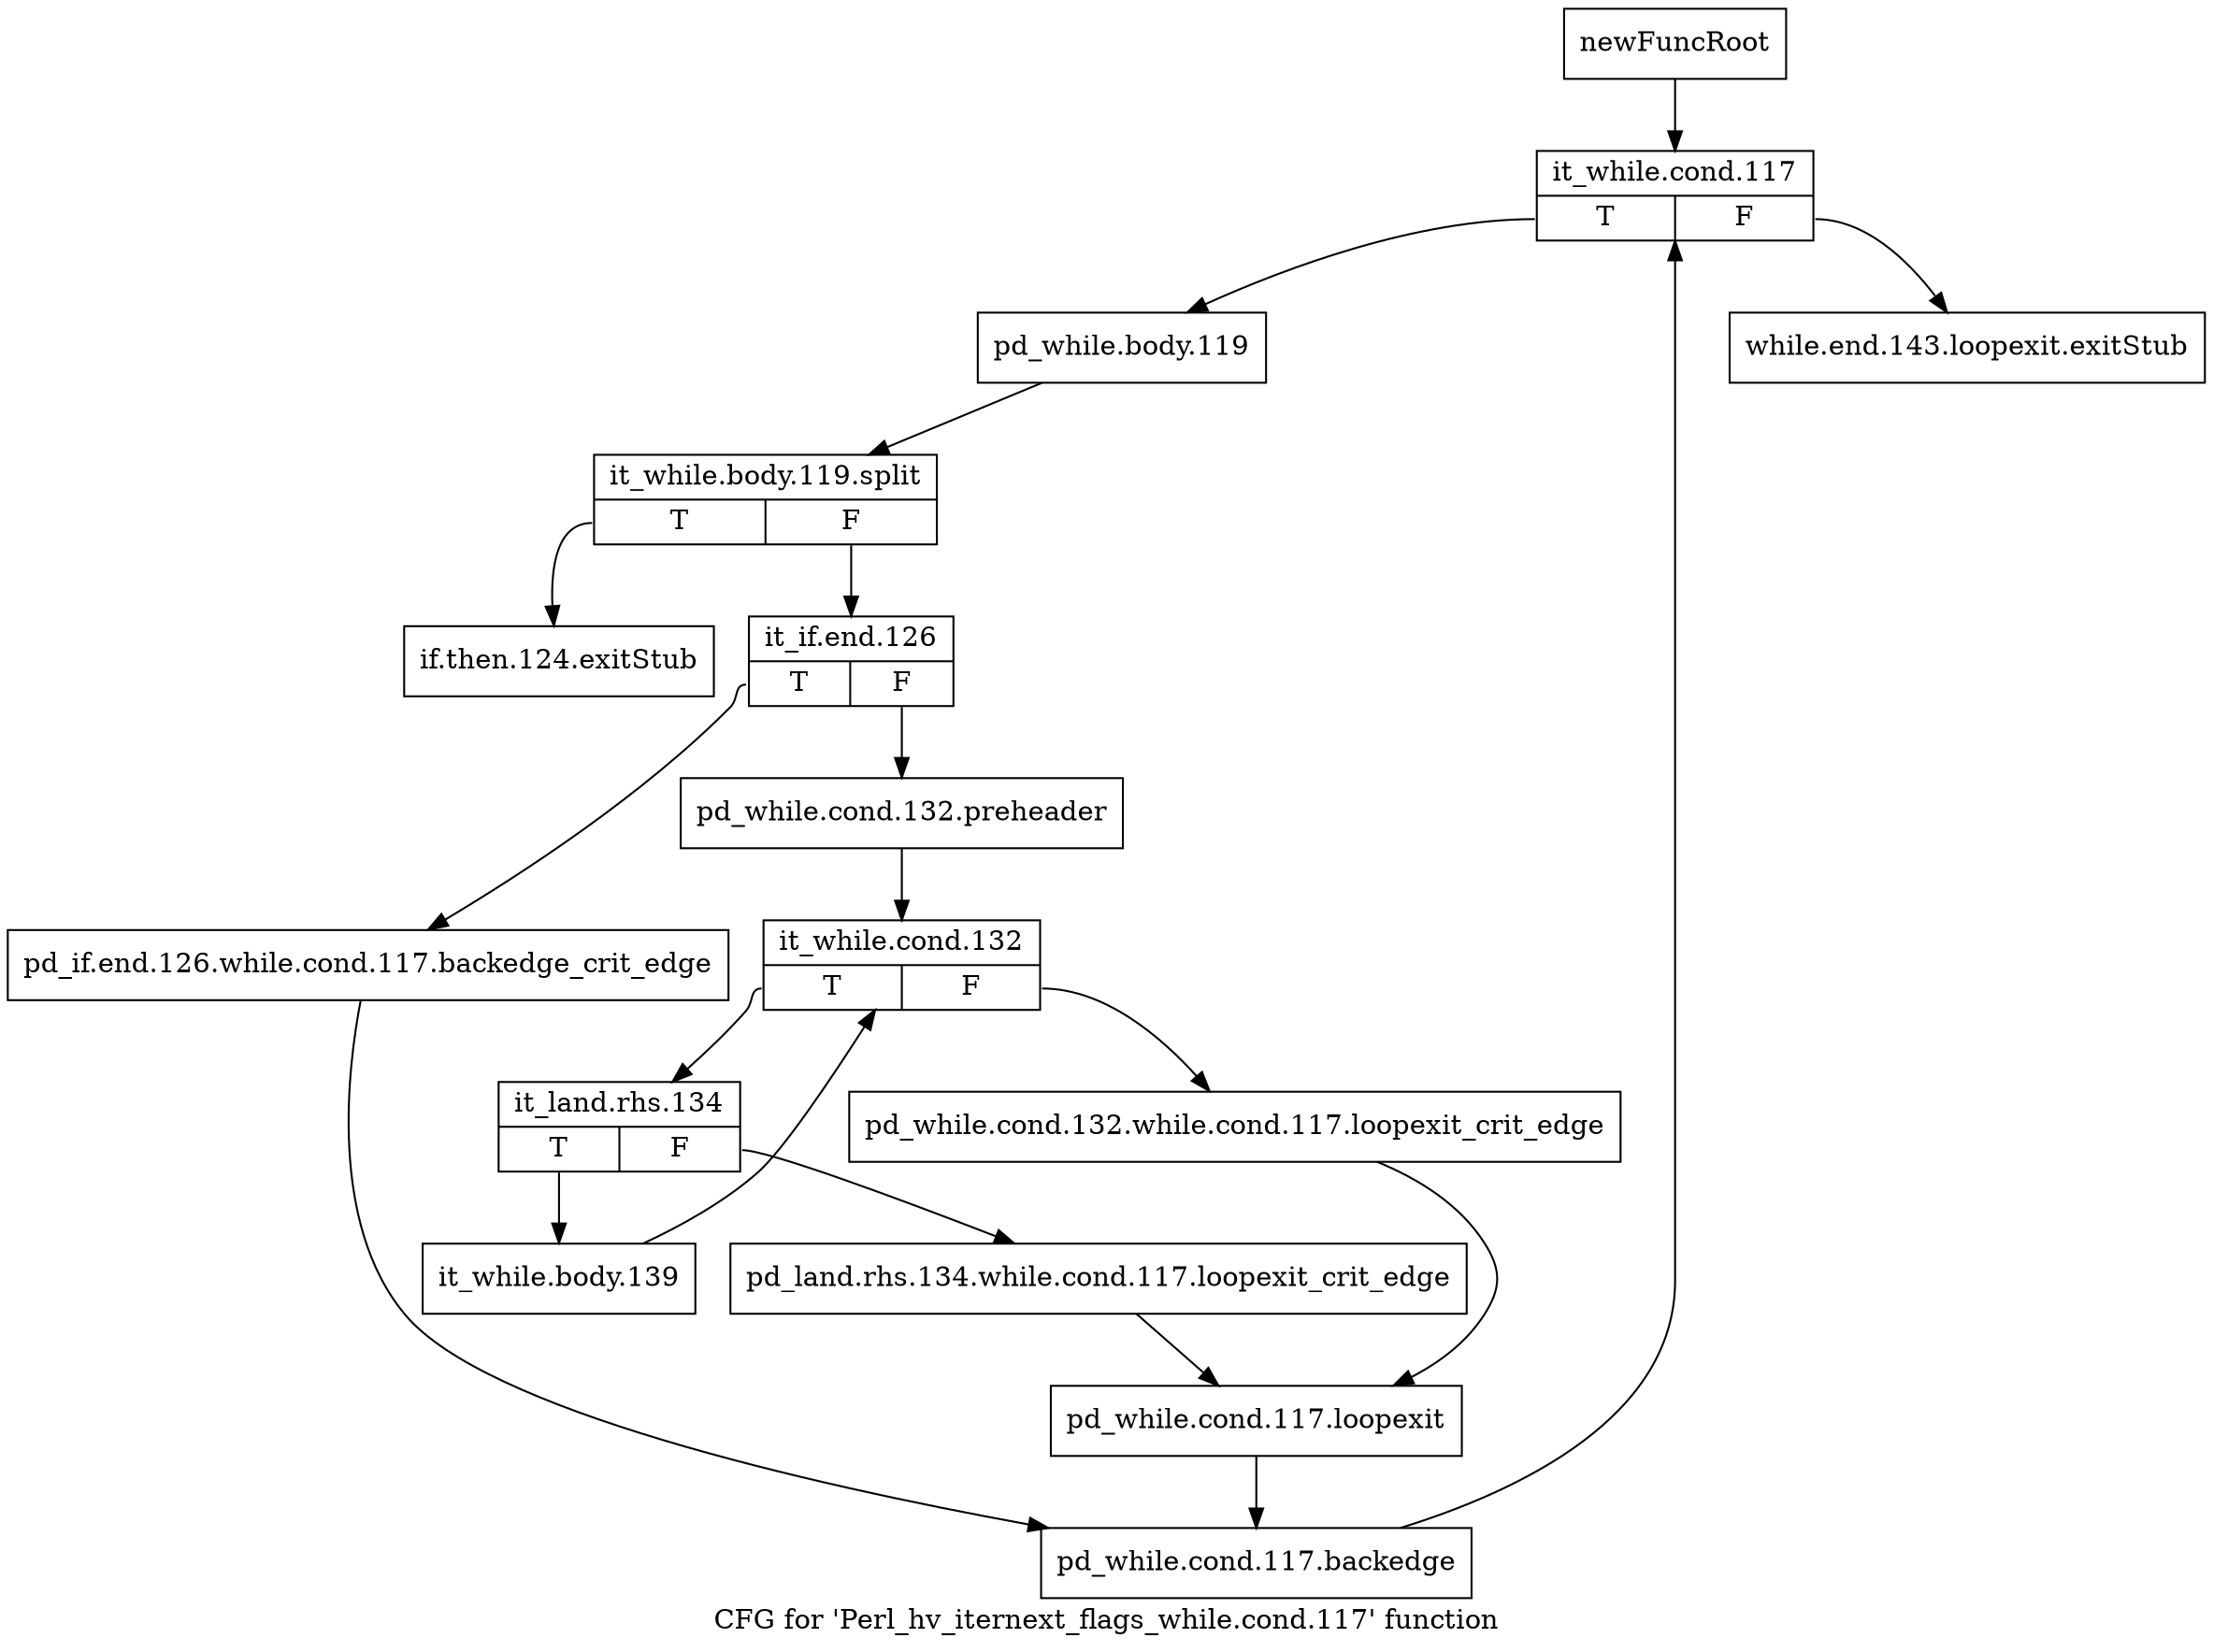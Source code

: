 digraph "CFG for 'Perl_hv_iternext_flags_while.cond.117' function" {
	label="CFG for 'Perl_hv_iternext_flags_while.cond.117' function";

	Node0x4b8e880 [shape=record,label="{newFuncRoot}"];
	Node0x4b8e880 -> Node0x4b8f1d0;
	Node0x4b8e8d0 [shape=record,label="{while.end.143.loopexit.exitStub}"];
	Node0x4b8e920 [shape=record,label="{if.then.124.exitStub}"];
	Node0x4b8f1d0 [shape=record,label="{it_while.cond.117|{<s0>T|<s1>F}}"];
	Node0x4b8f1d0:s0 -> Node0x4b8f220;
	Node0x4b8f1d0:s1 -> Node0x4b8e8d0;
	Node0x4b8f220 [shape=record,label="{pd_while.body.119}"];
	Node0x4b8f220 -> Node0x4b87910;
	Node0x4b87910 [shape=record,label="{it_while.body.119.split|{<s0>T|<s1>F}}"];
	Node0x4b87910:s0 -> Node0x4b8e920;
	Node0x4b87910:s1 -> Node0x4b8f270;
	Node0x4b8f270 [shape=record,label="{it_if.end.126|{<s0>T|<s1>F}}"];
	Node0x4b8f270:s0 -> Node0x4b8f4f0;
	Node0x4b8f270:s1 -> Node0x4b8f2c0;
	Node0x4b8f2c0 [shape=record,label="{pd_while.cond.132.preheader}"];
	Node0x4b8f2c0 -> Node0x4b8f310;
	Node0x4b8f310 [shape=record,label="{it_while.cond.132|{<s0>T|<s1>F}}"];
	Node0x4b8f310:s0 -> Node0x4b8f3b0;
	Node0x4b8f310:s1 -> Node0x4b8f360;
	Node0x4b8f360 [shape=record,label="{pd_while.cond.132.while.cond.117.loopexit_crit_edge}"];
	Node0x4b8f360 -> Node0x4b8f450;
	Node0x4b8f3b0 [shape=record,label="{it_land.rhs.134|{<s0>T|<s1>F}}"];
	Node0x4b8f3b0:s0 -> Node0x4b8f4a0;
	Node0x4b8f3b0:s1 -> Node0x4b8f400;
	Node0x4b8f400 [shape=record,label="{pd_land.rhs.134.while.cond.117.loopexit_crit_edge}"];
	Node0x4b8f400 -> Node0x4b8f450;
	Node0x4b8f450 [shape=record,label="{pd_while.cond.117.loopexit}"];
	Node0x4b8f450 -> Node0x4b8f540;
	Node0x4b8f4a0 [shape=record,label="{it_while.body.139}"];
	Node0x4b8f4a0 -> Node0x4b8f310;
	Node0x4b8f4f0 [shape=record,label="{pd_if.end.126.while.cond.117.backedge_crit_edge}"];
	Node0x4b8f4f0 -> Node0x4b8f540;
	Node0x4b8f540 [shape=record,label="{pd_while.cond.117.backedge}"];
	Node0x4b8f540 -> Node0x4b8f1d0;
}
